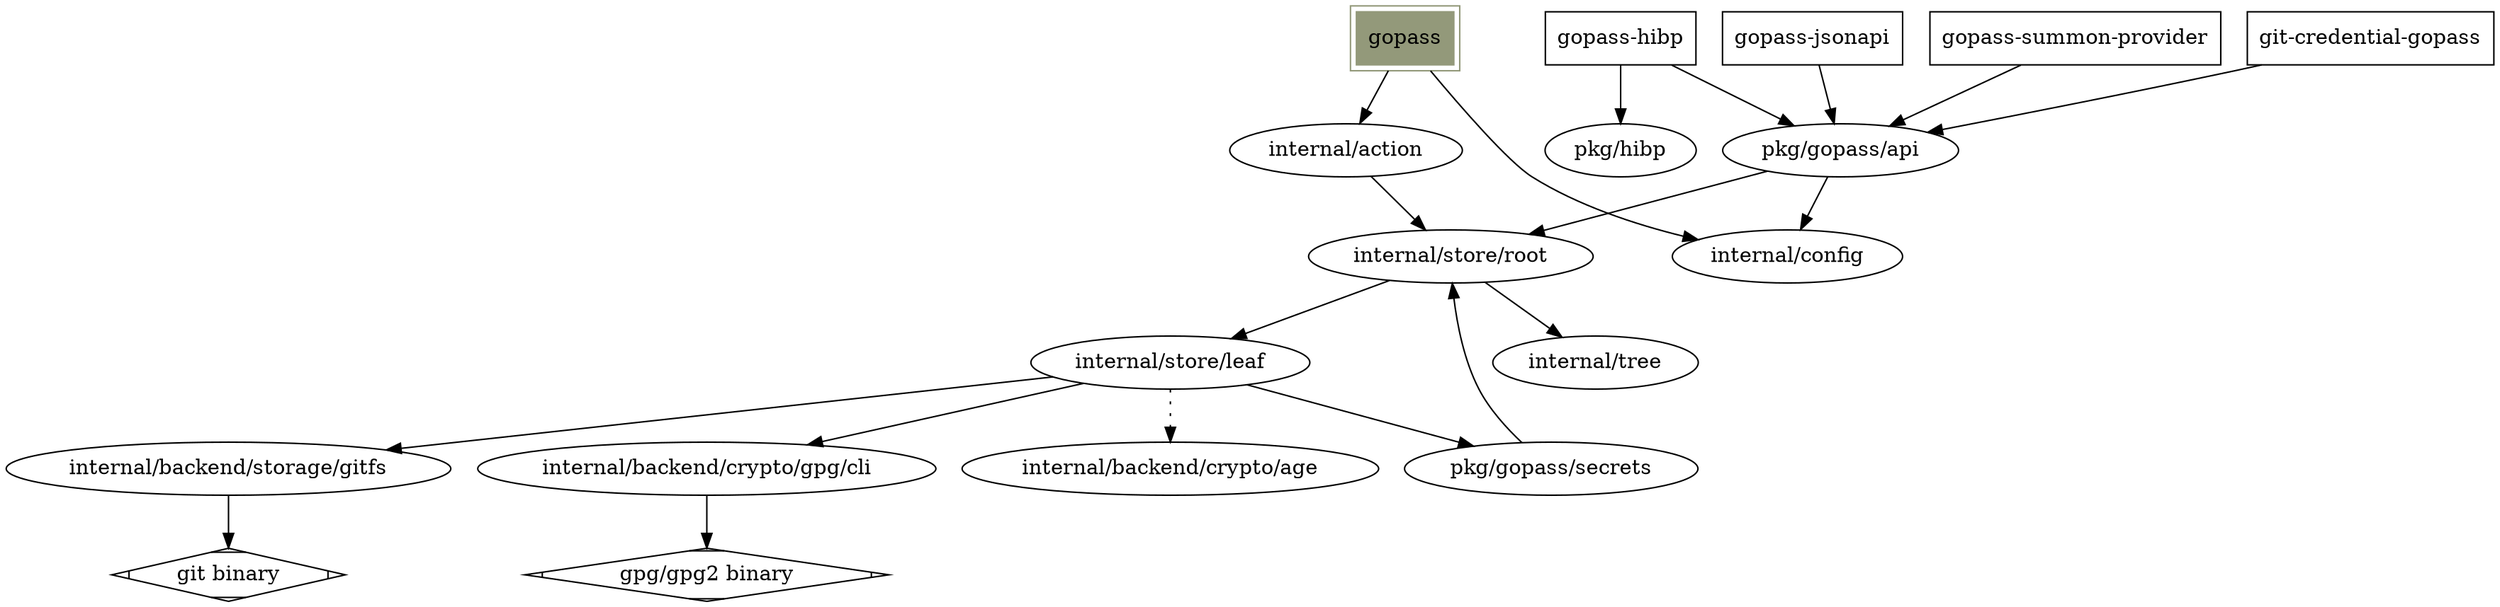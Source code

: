 digraph G {
  gopass [shape=box,style=filled,color=".2 .2 .6",peripheries=2];
  gopass -> action;
  action [label="internal/action"];
  action -> root;
  root [label="internal/store/root"];
  root -> leaf;
  root -> tree;
  tree [label="internal/tree"];
  leaf [label="internal/store/leaf"];
  leaf -> gitfs;
  gitfs [label="internal/backend/storage/gitfs"];
  gitfs -> gitcli;
  gitcli [label="git binary",shape=Mdiamond];
  leaf -> gpg;
  gpg [label="internal/backend/crypto/gpg/cli"];
  leaf -> age [style="dotted"];
  age [label="internal/backend/crypto/age"];
  gpg -> gpgcli;
  gpgcli [label="gpg/gpg2 binary",shape=Mdiamond];
  leaf -> secret;
  secret [label="pkg/gopass/secrets"];
  secret -> root;
  jsonapi [label="gopass-jsonapi",shape=box];
  jsonapi -> api;
  api [label="pkg/gopass/api"];
  api -> root;
  api -> config;
  gopass -> config;
  config [label="internal/config"];
  summon -> api;
  summon [label="gopass-summon-provider",shape=box];
  hibp -> api;
  hibp [label="gopass-hibp",shape=box];
  hibp -> pkghibp;
  pkghibp [label="pkg/hibp"];
  gitcreds -> api;
  gitcreds [label="git-credential-gopass",shape=box];
}
